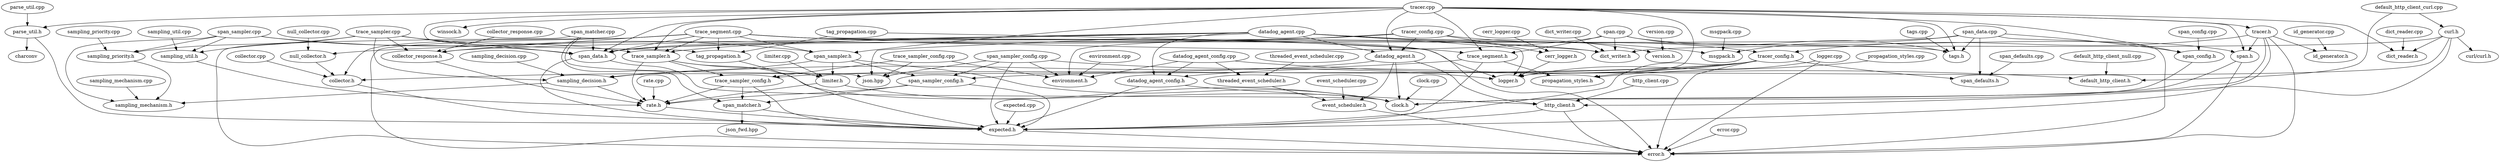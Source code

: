 digraph G {
	node0 [label="rate.cpp"];
	node1 [label="span_data.cpp"];
	node2 [label="threaded_event_scheduler.cpp"];
	node3 [label="trace_segment.h"];
	node4 [label="default_http_client_null.cpp"];
	node5 [label="dict_writer.h"];
	node6 [label="tag_propagation.cpp"];
	node7 [label="json.hpp"];
	node8 [label="span_sampler.h"];
	node9 [label="dict_reader.cpp"];
	node10 [label="tracer_config.h"];
	node11 [label="tags.h"];
	node12 [label="curl/curl.h"];
	node13 [label="expected.h"];
	node14 [label="limiter.h"];
	node15 [label="span.h"];
	node16 [label="sampling_mechanism.cpp"];
	node17 [label="logger.cpp"];
	node18 [label="rate.h"];
	node19 [label="sampling_util.h"];
	node20 [label="span_data.h"];
	node21 [label="sampling_decision.h"];
	node22 [label="datadog_agent_config.h"];
	node23 [label="sampling_mechanism.h"];
	node24 [label="msgpack.cpp"];
	node25 [label="default_http_client.h"];
	node26 [label="sampling_util.cpp"];
	node27 [label="datadog_agent_config.cpp"];
	node28 [label="span.cpp"];
	node29 [label="event_scheduler.cpp"];
	node30 [label="json_fwd.hpp"];
	node31 [label="datadog_agent.h"];
	node32 [label="error.h"];
	node33 [label="event_scheduler.h"];
	node34 [label="tag_propagation.h"];
	node35 [label="logger.h"];
	node36 [label="clock.h"];
	node37 [label="curl.h"];
	node38 [label="span_defaults.h"];
	node39 [label="span_defaults.cpp"];
	node40 [label="threaded_event_scheduler.h"];
	node41 [label="tracer.h"];
	node42 [label="parse_util.h"];
	node43 [label="expected.cpp"];
	node44 [label="collector.cpp"];
	node45 [label="id_generator.cpp"];
	node46 [label="sampling_decision.cpp"];
	node47 [label="trace_sampler.cpp"];
	node48 [label="sampling_priority.cpp"];
	node49 [label="span_sampler.cpp"];
	node50 [label="collector.h"];
	node51 [label="null_collector.cpp"];
	node52 [label="cerr_logger.cpp"];
	node53 [label="collector_response.h"];
	node54 [label="msgpack.h"];
	node55 [label="trace_sampler.h"];
	node56 [label="span_config.cpp"];
	node57 [label="dict_writer.cpp"];
	node58 [label="trace_sampler_config.cpp"];
	node59 [label="environment.h"];
	node60 [label="span_config.h"];
	node61 [label="datadog_agent.cpp"];
	node62 [label="winsock.h"];
	node63 [label="environment.cpp"];
	node64 [label="id_generator.h"];
	node65 [label="tracer_config.cpp"];
	node66 [label="parse_util.cpp"];
	node67 [label="http_client.cpp"];
	node68 [label="charconv"];
	node69 [label="null_collector.h"];
	node70 [label="version.h"];
	node71 [label="version.cpp"];
	node72 [label="span_matcher.h"];
	node73 [label="span_sampler_config.h"];
	node74 [label="propagation_styles.cpp"];
	node75 [label="dict_reader.h"];
	node76 [label="span_matcher.cpp"];
	node77 [label="default_http_client_curl.cpp"];
	node78 [label="http_client.h"];
	node79 [label="tracer.cpp"];
	node80 [label="clock.cpp"];
	node81 [label="collector_response.cpp"];
	node82 [label="sampling_priority.h"];
	node83 [label="propagation_styles.h"];
	node84 [label="limiter.cpp"];
	node85 [label="error.cpp"];
	node86 [label="trace_sampler_config.h"];
	node87 [label="cerr_logger.h"];
	node88 [label="tags.cpp"];
	node89 [label="trace_segment.cpp"];
	node90 [label="span_sampler_config.cpp"];
	subgraph U {
		edge [dir=none];
	}
	subgraph D {
		node0 -> node18 [];
		node1 -> node38 [];
		node1 -> node60 [];
		node1 -> node20 [];
		node1 -> node54 [];
		node1 -> node11 [];
		node1 -> node32 [];
		node2 -> node40 [];
		node3 -> node83 [];
		node3 -> node21 [];
		node3 -> node13 [];
		node4 -> node25 [];
		node6 -> node34 [];
		node6 -> node32 [];
		node8 -> node36 [];
		node8 -> node73 [];
		node8 -> node21 [];
		node8 -> node14 [];
		node9 -> node75 [];
		node10 -> node73 [];
		node10 -> node22 [];
		node10 -> node86 [];
		node10 -> node13 [];
		node10 -> node32 [];
		node10 -> node83 [];
		node10 -> node38 [];
		node13 -> node32 [];
		node14 -> node36 [];
		node14 -> node18 [];
		node15 -> node36 [];
		node15 -> node32 [];
		node16 -> node23 [];
		node17 -> node35 [];
		node17 -> node32 [];
		node18 -> node13 [];
		node19 -> node18 [];
		node20 -> node36 [];
		node20 -> node13 [];
		node21 -> node23 [];
		node21 -> node18 [];
		node22 -> node13 [];
		node22 -> node78 [];
		node24 -> node54 [];
		node26 -> node19 [];
		node27 -> node22 [];
		node27 -> node25 [];
		node27 -> node59 [];
		node27 -> node40 [];
		node28 -> node3 [];
		node28 -> node5 [];
		node28 -> node20 [];
		node28 -> node15 [];
		node28 -> node11 [];
		node29 -> node33 [];
		node31 -> node36 [];
		node31 -> node50 [];
		node31 -> node78 [];
		node31 -> node33 [];
		node33 -> node32 [];
		node34 -> node13 [];
		node37 -> node35 [];
		node37 -> node12 [];
		node37 -> node5 [];
		node37 -> node78 [];
		node37 -> node75 [];
		node39 -> node38 [];
		node40 -> node33 [];
		node41 -> node36 [];
		node41 -> node64 [];
		node41 -> node15 [];
		node41 -> node32 [];
		node41 -> node13 [];
		node41 -> node10 [];
		node42 -> node68 [];
		node42 -> node13 [];
		node43 -> node13 [];
		node44 -> node50 [];
		node45 -> node64 [];
		node46 -> node21 [];
		node47 -> node19 [];
		node47 -> node55 [];
		node47 -> node82 [];
		node47 -> node53 [];
		node47 -> node21 [];
		node47 -> node20 [];
		node48 -> node82 [];
		node49 -> node23 [];
		node49 -> node19 [];
		node49 -> node82 [];
		node49 -> node8 [];
		node49 -> node20 [];
		node50 -> node13 [];
		node51 -> node69 [];
		node52 -> node87 [];
		node53 -> node18 [];
		node55 -> node36 [];
		node55 -> node86 [];
		node55 -> node18 [];
		node55 -> node14 [];
		node56 -> node60 [];
		node57 -> node5 [];
		node58 -> node86 [];
		node58 -> node7 [];
		node58 -> node59 [];
		node60 -> node36 [];
		node61 -> node35 [];
		node61 -> node22 [];
		node61 -> node53 [];
		node61 -> node7 [];
		node61 -> node70 [];
		node61 -> node31 [];
		node61 -> node55 [];
		node61 -> node5 [];
		node61 -> node20 [];
		node61 -> node54 [];
		node63 -> node59 [];
		node65 -> node87 [];
		node65 -> node10 [];
		node65 -> node59 [];
		node65 -> node69 [];
		node65 -> node31 [];
		node66 -> node42 [];
		node67 -> node78 [];
		node69 -> node50 [];
		node71 -> node70 [];
		node72 -> node13 [];
		node72 -> node30 [];
		node73 -> node72 [];
		node73 -> node13 [];
		node73 -> node18 [];
		node74 -> node83 [];
		node76 -> node7 [];
		node76 -> node20 [];
		node76 -> node72 [];
		node76 -> node32 [];
		node77 -> node25 [];
		node77 -> node37 [];
		node78 -> node13 [];
		node78 -> node32 [];
		node79 -> node3 [];
		node79 -> node60 [];
		node79 -> node41 [];
		node79 -> node8 [];
		node79 -> node15 [];
		node79 -> node31 [];
		node79 -> node34 [];
		node79 -> node35 [];
		node79 -> node55 [];
		node79 -> node42 [];
		node79 -> node20 [];
		node79 -> node75 [];
		node79 -> node62 [];
		node79 -> node11 [];
		node80 -> node36 [];
		node81 -> node53 [];
		node82 -> node23 [];
		node84 -> node14 [];
		node85 -> node32 [];
		node86 -> node72 [];
		node86 -> node13 [];
		node86 -> node18 [];
		node87 -> node35 [];
		node88 -> node11 [];
		node89 -> node3 [];
		node89 -> node50 [];
		node89 -> node53 [];
		node89 -> node8 [];
		node89 -> node20 [];
		node89 -> node34 [];
		node89 -> node35 [];
		node89 -> node55 [];
		node89 -> node5 [];
		node89 -> node11 [];
		node89 -> node32 [];
		node90 -> node35 [];
		node90 -> node73 [];
		node90 -> node7 [];
		node90 -> node13 [];
		node90 -> node59 [];
	}
}
